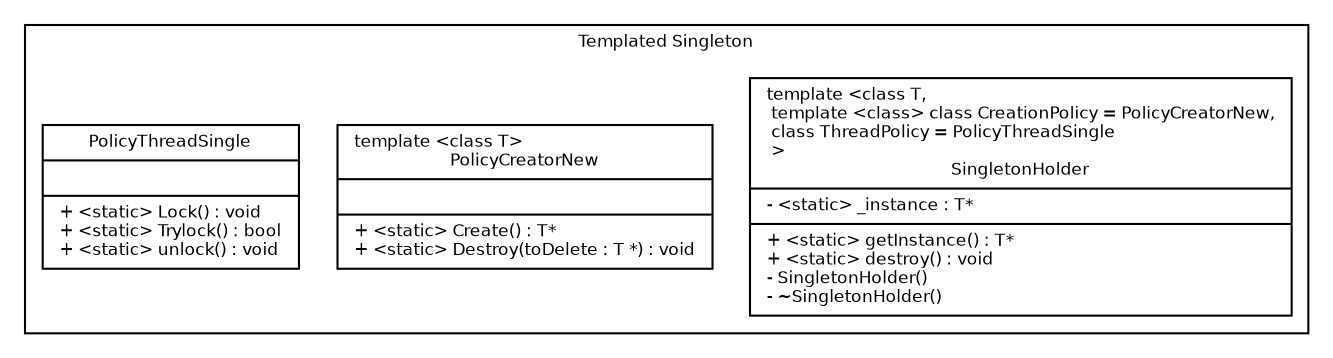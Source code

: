 digraph G {
fontname = "Bitstream Vera Sans"
fontsize = 8

node [
fontname = "Bitstream Vera Sans"
fontsize = 8
shape = "record"
]

subgraph clusterGenericFactory {
label = "Templated Singleton"

// Template class SingletonHolder
SingletonHolder [
label = "{\
template \<class T,\l\
		  template \<class\> class CreationPolicy = PolicyCreatorNew,\l\
		  class ThreadPolicy = PolicyThreadSingle\l\
		  \>\l\
SingletonHolder|\
- \<static\> _instance : T*\l|\
+ \<static\> getInstance() : T*\l\
+ \<static\> destroy() : void\l\
- SingletonHolder()\l\
- ~SingletonHolder()\l\
}"
]

// Class Templated PolicyCreatorNew
PolicyCreatorNew [
label = "{\
template \<class T\>\l\
PolicyCreatorNew||\
+ \<static\> Create() : T*\l\
+ \<static\> Destroy(toDelete : T *) : void\l\
}"
]

// Class PolicyThreadSingle
PolicyThreadSingle [
label = "{\
PolicyThreadSingle||\
+ \<static\> Lock() : void\l\
+ \<static\> Trylock() : bool\l\
+ \<static\> unlock() : void\l\
}"
]

}

}

